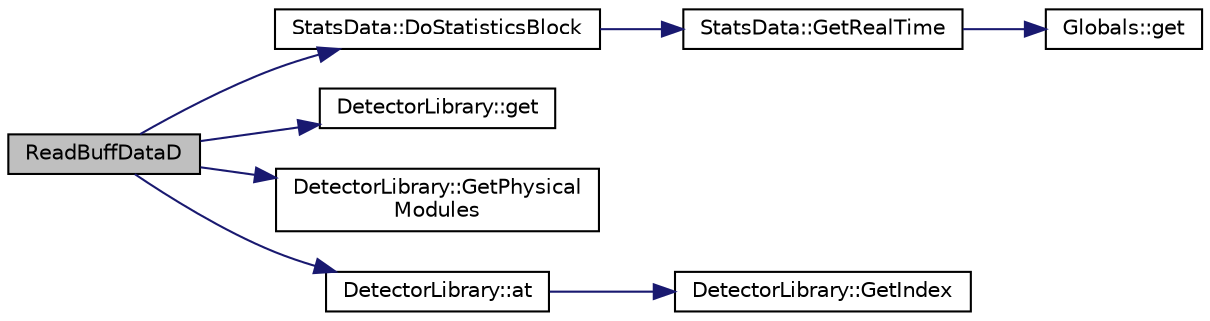 digraph "ReadBuffDataD"
{
  edge [fontname="Helvetica",fontsize="10",labelfontname="Helvetica",labelfontsize="10"];
  node [fontname="Helvetica",fontsize="10",shape=record];
  rankdir="LR";
  Node1 [label="ReadBuffDataD",height=0.2,width=0.4,color="black", fillcolor="grey75", style="filled", fontcolor="black"];
  Node1 -> Node2 [color="midnightblue",fontsize="10",style="solid",fontname="Helvetica"];
  Node2 [label="StatsData::DoStatisticsBlock",height=0.2,width=0.4,color="black", fillcolor="white", style="filled",URL="$df/d59/class_stats_data.html#a4303ccc0eaac5bb3836f6e8b3bb74d4f"];
  Node2 -> Node3 [color="midnightblue",fontsize="10",style="solid",fontname="Helvetica"];
  Node3 [label="StatsData::GetRealTime",height=0.2,width=0.4,color="black", fillcolor="white", style="filled",URL="$df/d59/class_stats_data.html#a3a4e003aed1e2926ad821ff298136670"];
  Node3 -> Node4 [color="midnightblue",fontsize="10",style="solid",fontname="Helvetica"];
  Node4 [label="Globals::get",height=0.2,width=0.4,color="black", fillcolor="white", style="filled",URL="$d3/daf/class_globals.html#ae66fa0173342202c96b13d71a6522512",tooltip="Instance is created upon first call. "];
  Node1 -> Node5 [color="midnightblue",fontsize="10",style="solid",fontname="Helvetica"];
  Node5 [label="DetectorLibrary::get",height=0.2,width=0.4,color="black", fillcolor="white", style="filled",URL="$dc/dbe/class_detector_library.html#a6ab3ff825daa8b607865086741bc9b2c"];
  Node1 -> Node6 [color="midnightblue",fontsize="10",style="solid",fontname="Helvetica"];
  Node6 [label="DetectorLibrary::GetPhysical\lModules",height=0.2,width=0.4,color="black", fillcolor="white", style="filled",URL="$dc/dbe/class_detector_library.html#a9070f0cf50763dc2ffdb77421e448c9f"];
  Node1 -> Node7 [color="midnightblue",fontsize="10",style="solid",fontname="Helvetica"];
  Node7 [label="DetectorLibrary::at",height=0.2,width=0.4,color="black", fillcolor="white", style="filled",URL="$dc/dbe/class_detector_library.html#a7dc03a85fdd914647e3b4405524d8f02"];
  Node7 -> Node8 [color="midnightblue",fontsize="10",style="solid",fontname="Helvetica"];
  Node8 [label="DetectorLibrary::GetIndex",height=0.2,width=0.4,color="black", fillcolor="white", style="filled",URL="$dc/dbe/class_detector_library.html#a90877646fc3c5c845baa0ff3643335d4"];
}
